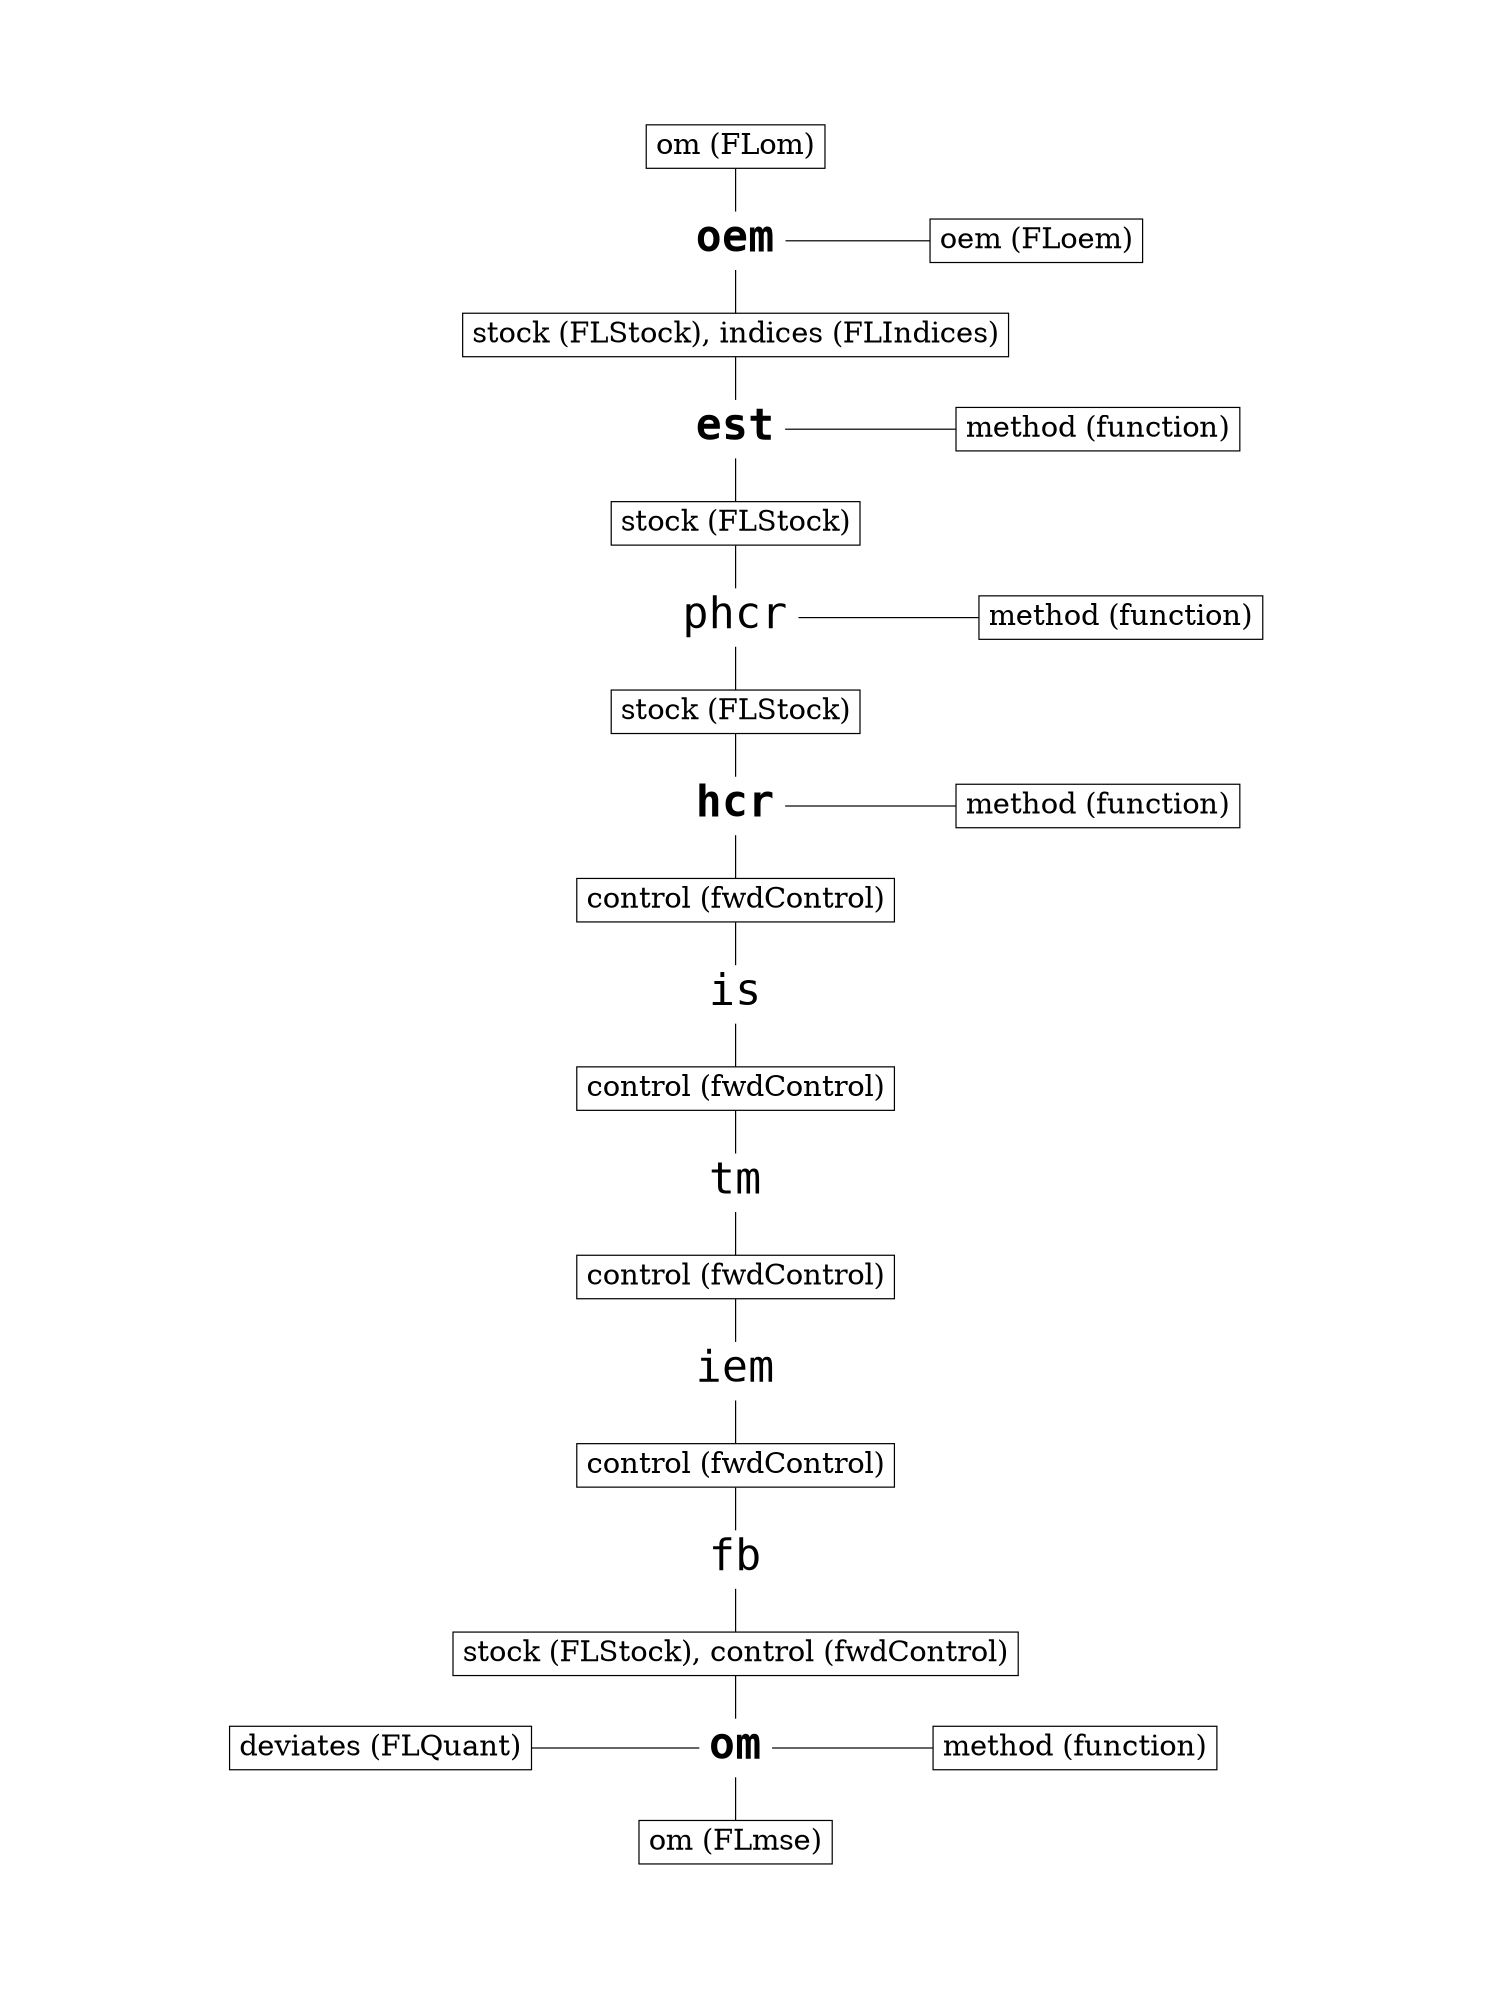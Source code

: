 graph mp {
  
  /* GRAPH */
  graph [ratio="fill", size="8.3,11.7!", margin=0.8]

  /* EDGES */
  edge [arrowhead="none"];
  
  /* NODES */
  node [shape=box, fontsize=24];

  /* Compulsory steps */
  oem, est, hcr, om[shape=plaintext,
    fontsize=36, fontcolor="#000000", fontname="Courier-Bold"];
  
  /* Optional steps */
  phcr, is, tm, iem, fb[shape=plaintext,
    fontsize=36, fontcolor="#000000", fontname="Courier"];

  /* Inputs/Outputs/Arguments */
  oemin [label="om (FLom)"];
  oemargs [label="oem (FLoem)"];
  
  estin [label="stock (FLStock), indices (FLIndices)"];
  estargs [label="method (function)"];
  
  phcrin [label="stock (FLStock)"];
  phcrargs [label="method (function)"];
  
  hcrin [label="stock (FLStock)"];
  hcrargs [label="method (function)"];
  
  isin [label="control (fwdControl)"];
  
  tmin [label="control (fwdControl)"];
  
  iemin [label="control (fwdControl)"];
  
  fbin [label="control (fwdControl)"];
  
  omin [label="stock (FLStock), control (fwdControl)"];
  omout [label="om (FLmse)"];
  omargs [label="method (function)"];
  omargs2 [label="deviates (FLQuant)"];

  oem -- oemargs;
    {rank=same; oem; oemargs;}
  est -- estargs;
    {rank=same; est; estargs;}
  phcr -- phcrargs;
    {rank=same; phcr; phcrargs;}
  hcr -- hcrargs;
    {rank=same; hcr; hcrargs;}
  omargs2 -- om -- omargs;
    {rank=same; om; omargs; omargs2;}
  
  /* Code flow */
  oemin -- oem -- estin -- est -- phcrin -- phcr -- hcrin -- hcr -- isin -- is;
  is -- tmin -- tm -- iemin -- iem -- fbin -- fb -- omin -- om -- omout;
}
